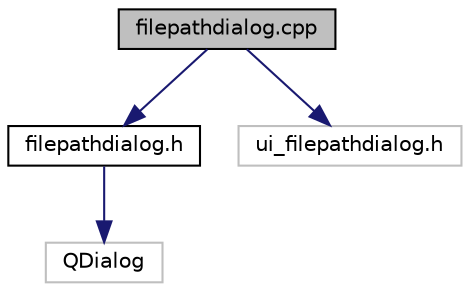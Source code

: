 digraph "filepathdialog.cpp"
{
 // INTERACTIVE_SVG=YES
  edge [fontname="Helvetica",fontsize="10",labelfontname="Helvetica",labelfontsize="10"];
  node [fontname="Helvetica",fontsize="10",shape=record];
  Node0 [label="filepathdialog.cpp",height=0.2,width=0.4,color="black", fillcolor="grey75", style="filled", fontcolor="black"];
  Node0 -> Node1 [color="midnightblue",fontsize="10",style="solid",fontname="Helvetica"];
  Node1 [label="filepathdialog.h",height=0.2,width=0.4,color="black", fillcolor="white", style="filled",URL="$filepathdialog_8h.html"];
  Node1 -> Node2 [color="midnightblue",fontsize="10",style="solid",fontname="Helvetica"];
  Node2 [label="QDialog",height=0.2,width=0.4,color="grey75", fillcolor="white", style="filled"];
  Node0 -> Node3 [color="midnightblue",fontsize="10",style="solid",fontname="Helvetica"];
  Node3 [label="ui_filepathdialog.h",height=0.2,width=0.4,color="grey75", fillcolor="white", style="filled"];
}
